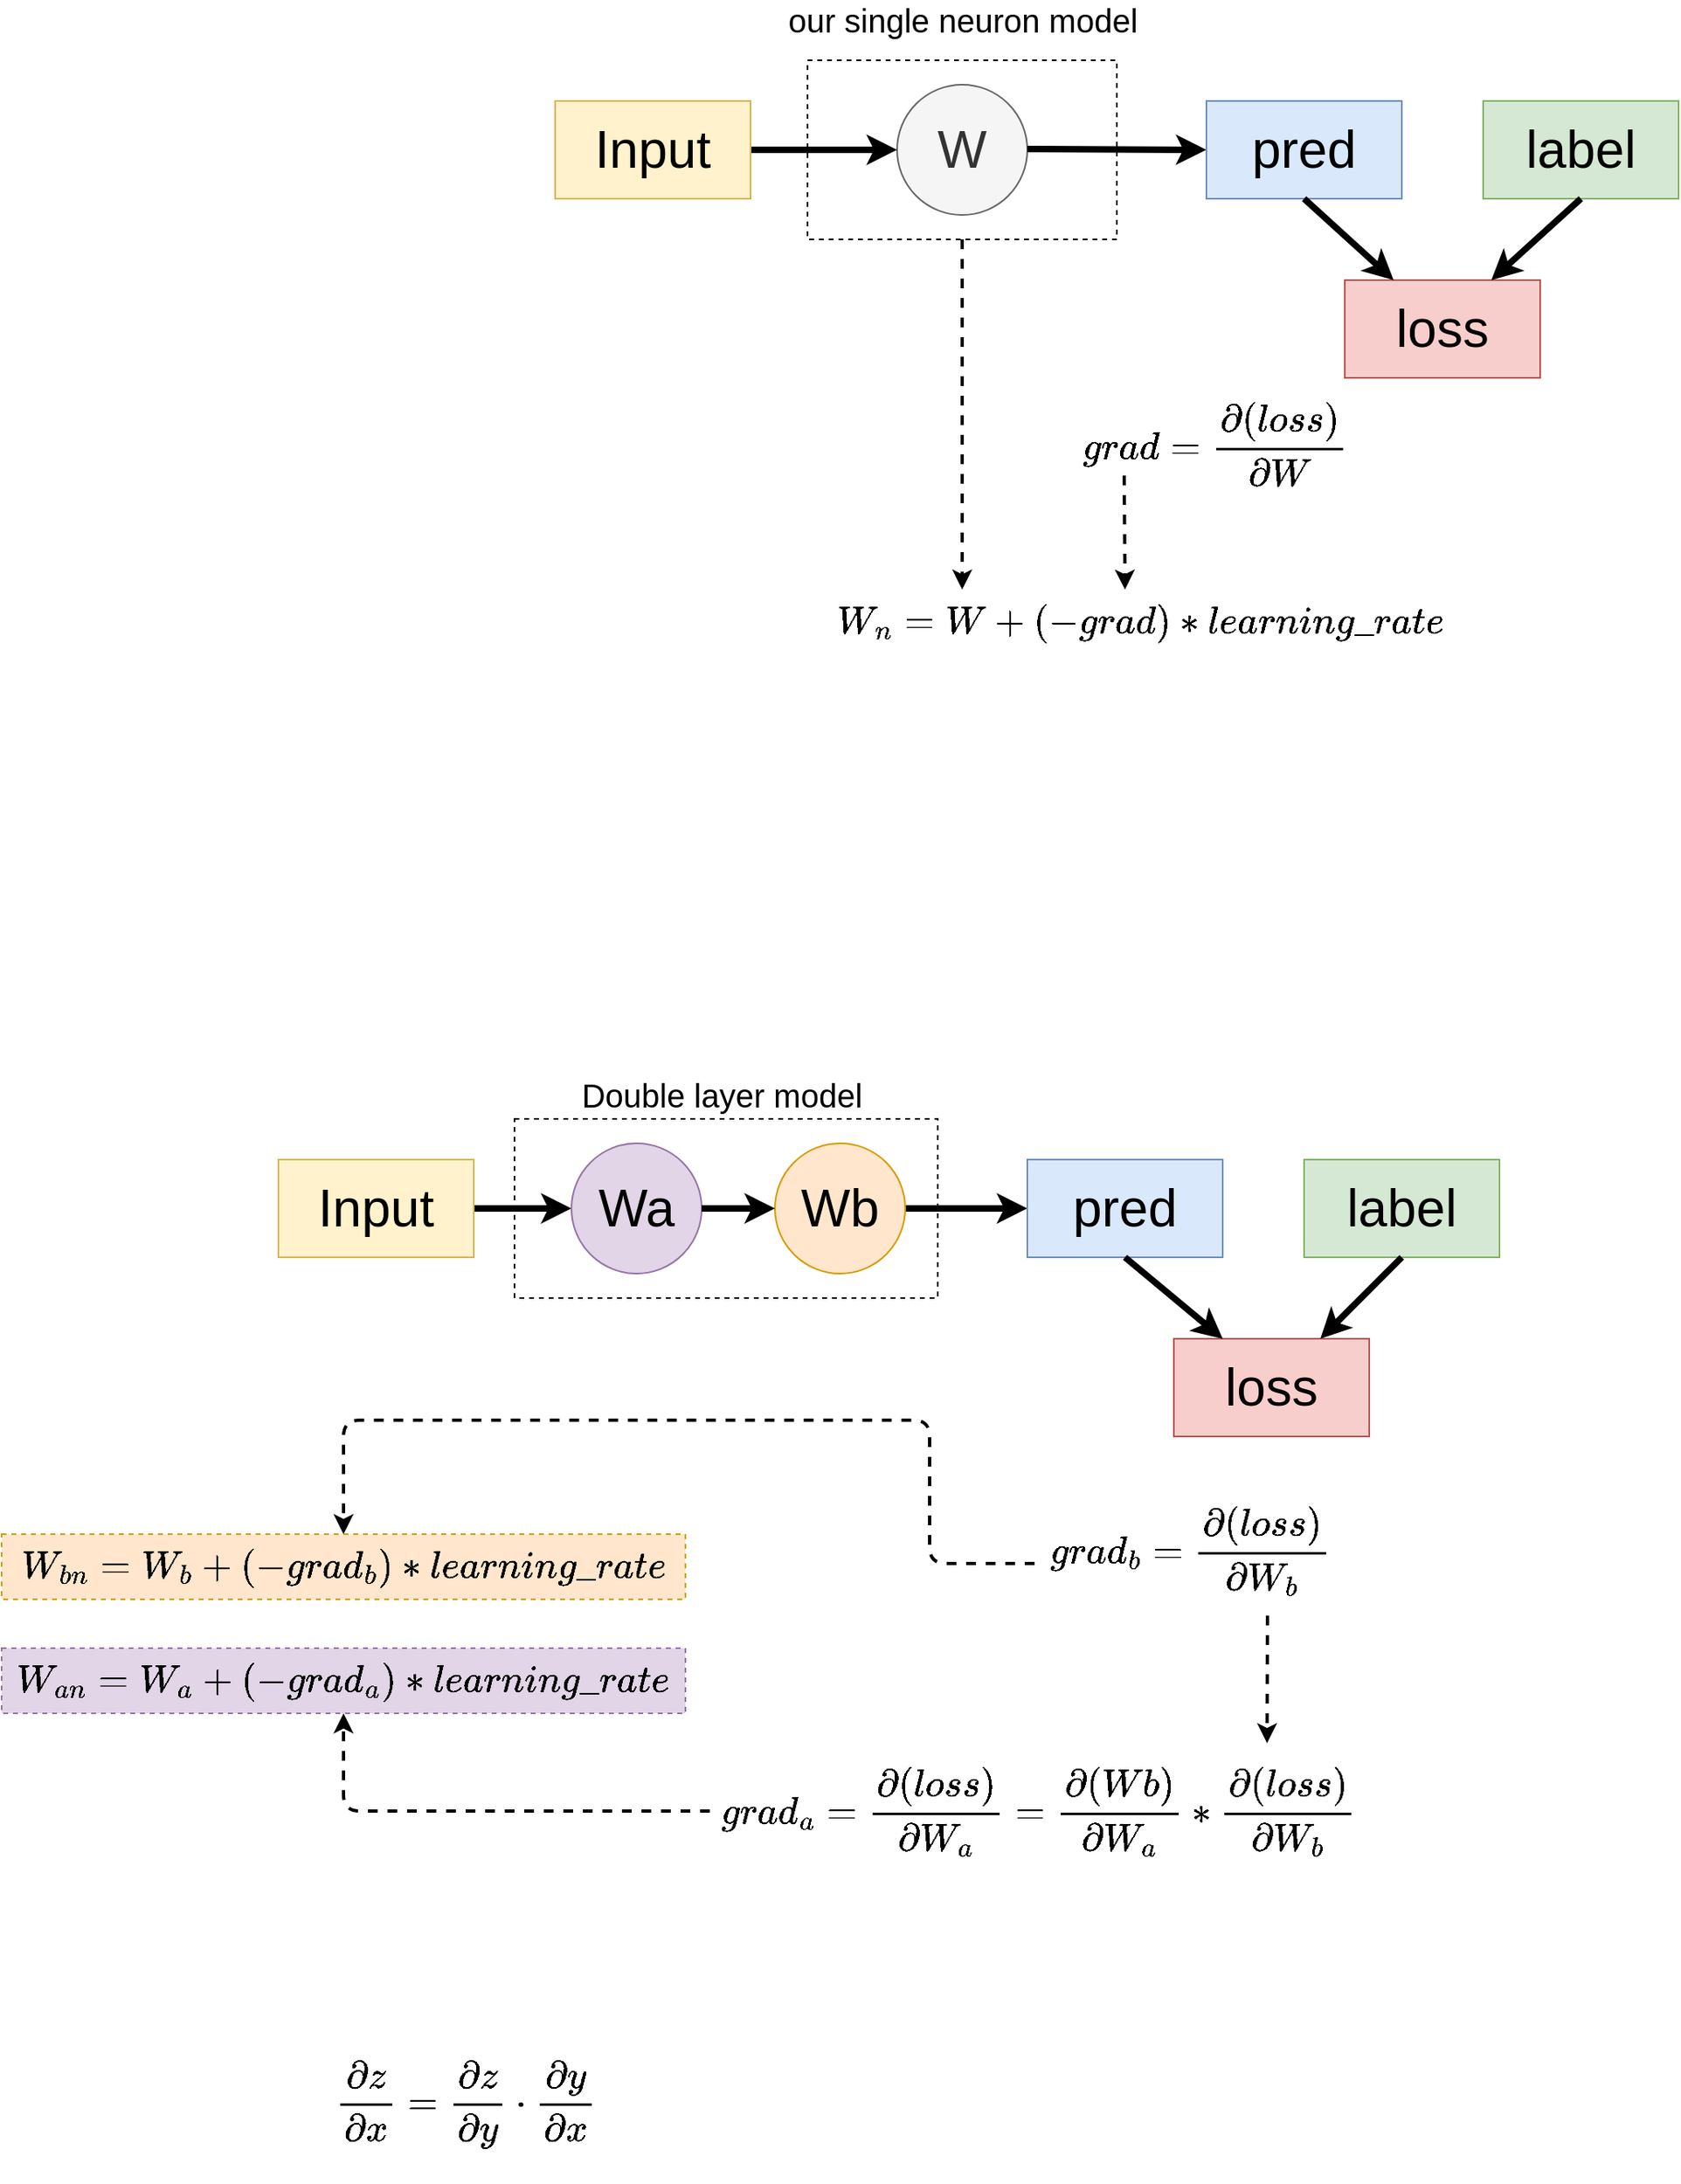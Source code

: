 <mxfile version="13.9.9" type="device"><diagram id="RwIqs9uzSqZr8VNehGXM" name="Page-1"><mxGraphModel dx="2170" dy="3431" grid="1" gridSize="10" guides="1" tooltips="1" connect="1" arrows="1" fold="1" page="1" pageScale="1" pageWidth="850" pageHeight="1100" math="1" shadow="0"><root><mxCell id="0"/><mxCell id="1" parent="0"/><mxCell id="-LYxGYszvuLCmgC5mKfi-25" value="&lt;span style=&quot;font-size: 20px&quot;&gt;$$grad = \frac{\partial (loss)}{\partial W}$$&lt;/span&gt;" style="text;html=1;strokeColor=none;fillColor=none;align=center;verticalAlign=middle;whiteSpace=wrap;rounded=0;dashed=1;" vertex="1" parent="1"><mxGeometry x="190" y="200" width="190" height="80" as="geometry"/></mxCell><mxCell id="-LYxGYszvuLCmgC5mKfi-21" value="" style="rounded=0;whiteSpace=wrap;html=1;fillColor=none;dashed=1;" vertex="1" parent="1"><mxGeometry x="35" y="5" width="190" height="110" as="geometry"/></mxCell><mxCell id="-LYxGYszvuLCmgC5mKfi-8" value="&lt;font style=&quot;font-size: 32px&quot;&gt;W&lt;/font&gt;" style="ellipse;whiteSpace=wrap;html=1;aspect=fixed;fillColor=#f5f5f5;strokeColor=#666666;fontColor=#333333;" vertex="1" parent="1"><mxGeometry x="90" y="20" width="80" height="80" as="geometry"/></mxCell><mxCell id="-LYxGYszvuLCmgC5mKfi-10" value="" style="endArrow=classic;html=1;entryX=0;entryY=0.5;entryDx=0;entryDy=0;strokeWidth=4;exitX=1;exitY=0.5;exitDx=0;exitDy=0;" edge="1" parent="1" source="-LYxGYszvuLCmgC5mKfi-12" target="-LYxGYszvuLCmgC5mKfi-8"><mxGeometry width="50" height="50" relative="1" as="geometry"><mxPoint y="60" as="sourcePoint"/><mxPoint x="50" y="70" as="targetPoint"/></mxGeometry></mxCell><mxCell id="-LYxGYszvuLCmgC5mKfi-11" value="" style="endArrow=classic;html=1;entryX=0;entryY=0.5;entryDx=0;entryDy=0;strokeWidth=4;" edge="1" parent="1" target="-LYxGYszvuLCmgC5mKfi-13"><mxGeometry width="50" height="50" relative="1" as="geometry"><mxPoint x="170" y="59.5" as="sourcePoint"/><mxPoint x="260" y="59.5" as="targetPoint"/></mxGeometry></mxCell><mxCell id="-LYxGYszvuLCmgC5mKfi-12" value="&lt;span style=&quot;font-size: 32px&quot;&gt;Input&lt;/span&gt;" style="rounded=0;whiteSpace=wrap;html=1;fillColor=#fff2cc;strokeColor=#d6b656;" vertex="1" parent="1"><mxGeometry x="-120" y="30" width="120" height="60" as="geometry"/></mxCell><mxCell id="-LYxGYszvuLCmgC5mKfi-13" value="&lt;span style=&quot;font-size: 32px&quot;&gt;pred&lt;/span&gt;" style="rounded=0;whiteSpace=wrap;html=1;fillColor=#dae8fc;strokeColor=#6c8ebf;" vertex="1" parent="1"><mxGeometry x="280" y="30" width="120" height="60" as="geometry"/></mxCell><mxCell id="-LYxGYszvuLCmgC5mKfi-15" value="&lt;span style=&quot;font-size: 32px&quot;&gt;label&lt;/span&gt;" style="rounded=0;whiteSpace=wrap;html=1;fillColor=#d5e8d4;strokeColor=#82b366;" vertex="1" parent="1"><mxGeometry x="450" y="30" width="120" height="60" as="geometry"/></mxCell><mxCell id="-LYxGYszvuLCmgC5mKfi-16" value="&lt;span style=&quot;font-size: 32px&quot;&gt;loss&lt;/span&gt;" style="rounded=0;whiteSpace=wrap;html=1;fillColor=#f8cecc;strokeColor=#b85450;" vertex="1" parent="1"><mxGeometry x="365" y="140" width="120" height="60" as="geometry"/></mxCell><mxCell id="-LYxGYszvuLCmgC5mKfi-18" value="" style="endArrow=classic;html=1;entryX=0.25;entryY=0;entryDx=0;entryDy=0;strokeWidth=4;exitX=0.5;exitY=1;exitDx=0;exitDy=0;" edge="1" parent="1" source="-LYxGYszvuLCmgC5mKfi-13" target="-LYxGYszvuLCmgC5mKfi-16"><mxGeometry width="50" height="50" relative="1" as="geometry"><mxPoint x="180" y="69.5" as="sourcePoint"/><mxPoint x="290" y="70" as="targetPoint"/></mxGeometry></mxCell><mxCell id="-LYxGYszvuLCmgC5mKfi-19" value="" style="endArrow=classic;html=1;entryX=0.75;entryY=0;entryDx=0;entryDy=0;strokeWidth=4;exitX=0.5;exitY=1;exitDx=0;exitDy=0;" edge="1" parent="1" source="-LYxGYszvuLCmgC5mKfi-15" target="-LYxGYszvuLCmgC5mKfi-16"><mxGeometry width="50" height="50" relative="1" as="geometry"><mxPoint x="350" y="100" as="sourcePoint"/><mxPoint x="390" y="160" as="targetPoint"/></mxGeometry></mxCell><mxCell id="-LYxGYszvuLCmgC5mKfi-22" value="&lt;font style=&quot;font-size: 20px&quot;&gt;our single neuron model&lt;/font&gt;" style="text;html=1;strokeColor=none;fillColor=none;align=center;verticalAlign=middle;whiteSpace=wrap;rounded=0;dashed=1;" vertex="1" parent="1"><mxGeometry x="-2.5" y="-30" width="265" height="20" as="geometry"/></mxCell><mxCell id="-LYxGYszvuLCmgC5mKfi-29" value="&lt;span style=&quot;font-size: 20px&quot;&gt;$$W_n = W + (-grad)*learning\_rate$$&lt;/span&gt;" style="text;html=1;strokeColor=none;fillColor=none;align=center;verticalAlign=middle;whiteSpace=wrap;rounded=0;dashed=1;" vertex="1" parent="1"><mxGeometry x="30" y="330" width="420" height="40" as="geometry"/></mxCell><mxCell id="-LYxGYszvuLCmgC5mKfi-30" value="" style="endArrow=classic;html=1;strokeWidth=2;dashed=1;" edge="1" parent="1"><mxGeometry width="50" height="50" relative="1" as="geometry"><mxPoint x="229.5" y="260" as="sourcePoint"/><mxPoint x="230" y="330" as="targetPoint"/></mxGeometry></mxCell><mxCell id="-LYxGYszvuLCmgC5mKfi-31" value="" style="endArrow=classic;html=1;strokeWidth=2;dashed=1;exitX=0.5;exitY=1;exitDx=0;exitDy=0;" edge="1" parent="1" source="-LYxGYszvuLCmgC5mKfi-21"><mxGeometry width="50" height="50" relative="1" as="geometry"><mxPoint x="230" y="290" as="sourcePoint"/><mxPoint x="130" y="330" as="targetPoint"/><Array as="points"/></mxGeometry></mxCell><mxCell id="-LYxGYszvuLCmgC5mKfi-32" value="" style="rounded=0;whiteSpace=wrap;html=1;fillColor=none;dashed=1;" vertex="1" parent="1"><mxGeometry x="-145" y="655" width="260" height="110" as="geometry"/></mxCell><mxCell id="-LYxGYszvuLCmgC5mKfi-34" value="" style="endArrow=classic;html=1;entryX=0;entryY=0.5;entryDx=0;entryDy=0;strokeWidth=4;exitX=1;exitY=0.5;exitDx=0;exitDy=0;" edge="1" parent="1" source="-LYxGYszvuLCmgC5mKfi-36" target="-LYxGYszvuLCmgC5mKfi-33"><mxGeometry width="50" height="50" relative="1" as="geometry"><mxPoint y="710" as="sourcePoint"/><mxPoint x="50" y="720" as="targetPoint"/></mxGeometry></mxCell><mxCell id="-LYxGYszvuLCmgC5mKfi-35" value="" style="endArrow=classic;html=1;entryX=0;entryY=0.5;entryDx=0;entryDy=0;strokeWidth=4;exitX=1;exitY=0.5;exitDx=0;exitDy=0;" edge="1" parent="1" target="-LYxGYszvuLCmgC5mKfi-37" source="-LYxGYszvuLCmgC5mKfi-43"><mxGeometry width="50" height="50" relative="1" as="geometry"><mxPoint x="170.0" y="709.5" as="sourcePoint"/><mxPoint x="260" y="709.5" as="targetPoint"/></mxGeometry></mxCell><mxCell id="-LYxGYszvuLCmgC5mKfi-36" value="&lt;span style=&quot;font-size: 32px&quot;&gt;Input&lt;/span&gt;" style="rounded=0;whiteSpace=wrap;html=1;fillColor=#fff2cc;strokeColor=#d6b656;" vertex="1" parent="1"><mxGeometry x="-290" y="680" width="120" height="60" as="geometry"/></mxCell><mxCell id="-LYxGYszvuLCmgC5mKfi-37" value="&lt;span style=&quot;font-size: 32px&quot;&gt;pred&lt;/span&gt;" style="rounded=0;whiteSpace=wrap;html=1;fillColor=#dae8fc;strokeColor=#6c8ebf;" vertex="1" parent="1"><mxGeometry x="170" y="680" width="120" height="60" as="geometry"/></mxCell><mxCell id="-LYxGYszvuLCmgC5mKfi-38" value="&lt;span style=&quot;font-size: 32px&quot;&gt;label&lt;/span&gt;" style="rounded=0;whiteSpace=wrap;html=1;fillColor=#d5e8d4;strokeColor=#82b366;" vertex="1" parent="1"><mxGeometry x="340" y="680" width="120" height="60" as="geometry"/></mxCell><mxCell id="-LYxGYszvuLCmgC5mKfi-39" value="&lt;span style=&quot;font-size: 32px&quot;&gt;loss&lt;/span&gt;" style="rounded=0;whiteSpace=wrap;html=1;fillColor=#f8cecc;strokeColor=#b85450;" vertex="1" parent="1"><mxGeometry x="260" y="790" width="120" height="60" as="geometry"/></mxCell><mxCell id="-LYxGYszvuLCmgC5mKfi-40" value="" style="endArrow=classic;html=1;entryX=0.25;entryY=0;entryDx=0;entryDy=0;strokeWidth=4;exitX=0.5;exitY=1;exitDx=0;exitDy=0;" edge="1" parent="1" source="-LYxGYszvuLCmgC5mKfi-37" target="-LYxGYszvuLCmgC5mKfi-39"><mxGeometry width="50" height="50" relative="1" as="geometry"><mxPoint x="180" y="719.5" as="sourcePoint"/><mxPoint x="290" y="720" as="targetPoint"/></mxGeometry></mxCell><mxCell id="-LYxGYszvuLCmgC5mKfi-41" value="" style="endArrow=classic;html=1;entryX=0.75;entryY=0;entryDx=0;entryDy=0;strokeWidth=4;exitX=0.5;exitY=1;exitDx=0;exitDy=0;" edge="1" parent="1" source="-LYxGYszvuLCmgC5mKfi-38" target="-LYxGYszvuLCmgC5mKfi-39"><mxGeometry width="50" height="50" relative="1" as="geometry"><mxPoint x="350" y="750" as="sourcePoint"/><mxPoint x="390" y="810" as="targetPoint"/></mxGeometry></mxCell><mxCell id="-LYxGYszvuLCmgC5mKfi-42" value="&lt;span style=&quot;font-size: 20px&quot;&gt;Double layer model&lt;/span&gt;" style="text;html=1;strokeColor=none;fillColor=none;align=center;verticalAlign=middle;whiteSpace=wrap;rounded=0;dashed=1;" vertex="1" parent="1"><mxGeometry x="-150" y="630" width="265" height="20" as="geometry"/></mxCell><mxCell id="-LYxGYszvuLCmgC5mKfi-43" value="&lt;span style=&quot;font-size: 32px&quot;&gt;Wb&lt;/span&gt;" style="ellipse;whiteSpace=wrap;html=1;aspect=fixed;fillColor=#ffe6cc;strokeColor=#d79b00;" vertex="1" parent="1"><mxGeometry x="15" y="670" width="80" height="80" as="geometry"/></mxCell><mxCell id="-LYxGYszvuLCmgC5mKfi-33" value="&lt;font style=&quot;font-size: 32px&quot;&gt;Wa&lt;/font&gt;" style="ellipse;whiteSpace=wrap;html=1;aspect=fixed;fillColor=#e1d5e7;strokeColor=#9673a6;" vertex="1" parent="1"><mxGeometry x="-110" y="670" width="80" height="80" as="geometry"/></mxCell><mxCell id="-LYxGYszvuLCmgC5mKfi-46" value="&lt;span style=&quot;font-size: 20px&quot;&gt;$$grad_b = \frac{\partial (loss)}{\partial W_b}$$&lt;/span&gt;" style="text;html=1;strokeColor=none;fillColor=none;align=center;verticalAlign=middle;whiteSpace=wrap;rounded=0;dashed=1;" vertex="1" parent="1"><mxGeometry x="175" y="880" width="190" height="80" as="geometry"/></mxCell><mxCell id="-LYxGYszvuLCmgC5mKfi-47" value="&lt;span style=&quot;font-size: 20px&quot;&gt;$$grad_a = \frac{\partial (loss)}{\partial W_a} = \frac{\partial (Wb)}{\partial W_a} *&amp;nbsp; \frac{\partial (loss)}{\partial W_b}$$&lt;/span&gt;" style="text;html=1;strokeColor=none;fillColor=none;align=center;verticalAlign=middle;whiteSpace=wrap;rounded=0;dashed=1;" vertex="1" parent="1"><mxGeometry x="-25" y="1040" width="405" height="80" as="geometry"/></mxCell><mxCell id="-LYxGYszvuLCmgC5mKfi-48" value="" style="endArrow=classic;html=1;entryX=0;entryY=0.5;entryDx=0;entryDy=0;strokeWidth=4;exitX=1;exitY=0.5;exitDx=0;exitDy=0;" edge="1" parent="1" source="-LYxGYszvuLCmgC5mKfi-33" target="-LYxGYszvuLCmgC5mKfi-43"><mxGeometry width="50" height="50" relative="1" as="geometry"><mxPoint x="-250" y="720" as="sourcePoint"/><mxPoint x="-100" y="720" as="targetPoint"/></mxGeometry></mxCell><mxCell id="-LYxGYszvuLCmgC5mKfi-49" value="" style="endArrow=classic;html=1;strokeWidth=2;dashed=1;entryX=0.845;entryY=-0.021;entryDx=0;entryDy=0;entryPerimeter=0;exitX=0.75;exitY=1;exitDx=0;exitDy=0;" edge="1" parent="1" source="-LYxGYszvuLCmgC5mKfi-46" target="-LYxGYszvuLCmgC5mKfi-47"><mxGeometry width="50" height="50" relative="1" as="geometry"><mxPoint x="240" y="360" as="sourcePoint"/><mxPoint x="240" y="450" as="targetPoint"/></mxGeometry></mxCell><mxCell id="-LYxGYszvuLCmgC5mKfi-50" value="&lt;span style=&quot;font-size: 20px&quot;&gt;$$W_{bn} = W_b + (-grad_b)*learning\_rate$$&lt;/span&gt;" style="text;html=1;strokeColor=#d79b00;fillColor=#ffe6cc;align=center;verticalAlign=middle;whiteSpace=wrap;rounded=0;dashed=1;" vertex="1" parent="1"><mxGeometry x="-460" y="910" width="420" height="40" as="geometry"/></mxCell><mxCell id="-LYxGYszvuLCmgC5mKfi-51" value="&lt;span style=&quot;font-size: 20px&quot;&gt;$$W_{an} = W_a + (-grad_a)*learning\_rate$$&lt;/span&gt;" style="text;html=1;strokeColor=#9673a6;fillColor=#e1d5e7;align=center;verticalAlign=middle;whiteSpace=wrap;rounded=0;dashed=1;" vertex="1" parent="1"><mxGeometry x="-460" y="980" width="420" height="40" as="geometry"/></mxCell><mxCell id="-LYxGYszvuLCmgC5mKfi-52" value="" style="endArrow=classic;html=1;strokeWidth=2;dashed=1;entryX=0.5;entryY=0;entryDx=0;entryDy=0;exitX=-0.003;exitY=0.6;exitDx=0;exitDy=0;exitPerimeter=0;" edge="1" parent="1" source="-LYxGYszvuLCmgC5mKfi-46" target="-LYxGYszvuLCmgC5mKfi-50"><mxGeometry width="50" height="50" relative="1" as="geometry"><mxPoint x="130" y="900" as="sourcePoint"/><mxPoint x="-220" y="860" as="targetPoint"/><Array as="points"><mxPoint x="110" y="928"/><mxPoint x="110" y="840"/><mxPoint x="-250" y="840"/></Array></mxGeometry></mxCell><mxCell id="-LYxGYszvuLCmgC5mKfi-53" value="" style="endArrow=classic;html=1;strokeWidth=2;dashed=1;exitX=0;exitY=0.5;exitDx=0;exitDy=0;" edge="1" parent="1" source="-LYxGYszvuLCmgC5mKfi-47" target="-LYxGYszvuLCmgC5mKfi-51"><mxGeometry width="50" height="50" relative="1" as="geometry"><mxPoint x="-190" y="1140" as="sourcePoint"/><mxPoint x="326.025" y="1048.32" as="targetPoint"/><Array as="points"><mxPoint x="-250" y="1080"/></Array></mxGeometry></mxCell><mxCell id="-LYxGYszvuLCmgC5mKfi-54" value="&lt;span style=&quot;font-size: 20px&quot;&gt;$$\frac{\partial z}{\partial x} = \frac{\partial z}{\partial y} \cdot \frac{\partial y}{\partial x}$$&lt;/span&gt;" style="text;html=1;strokeColor=none;fillColor=none;align=center;verticalAlign=middle;whiteSpace=wrap;rounded=0;dashed=1;" vertex="1" parent="1"><mxGeometry x="-300" y="1220" width="250" height="80" as="geometry"/></mxCell></root></mxGraphModel></diagram></mxfile>